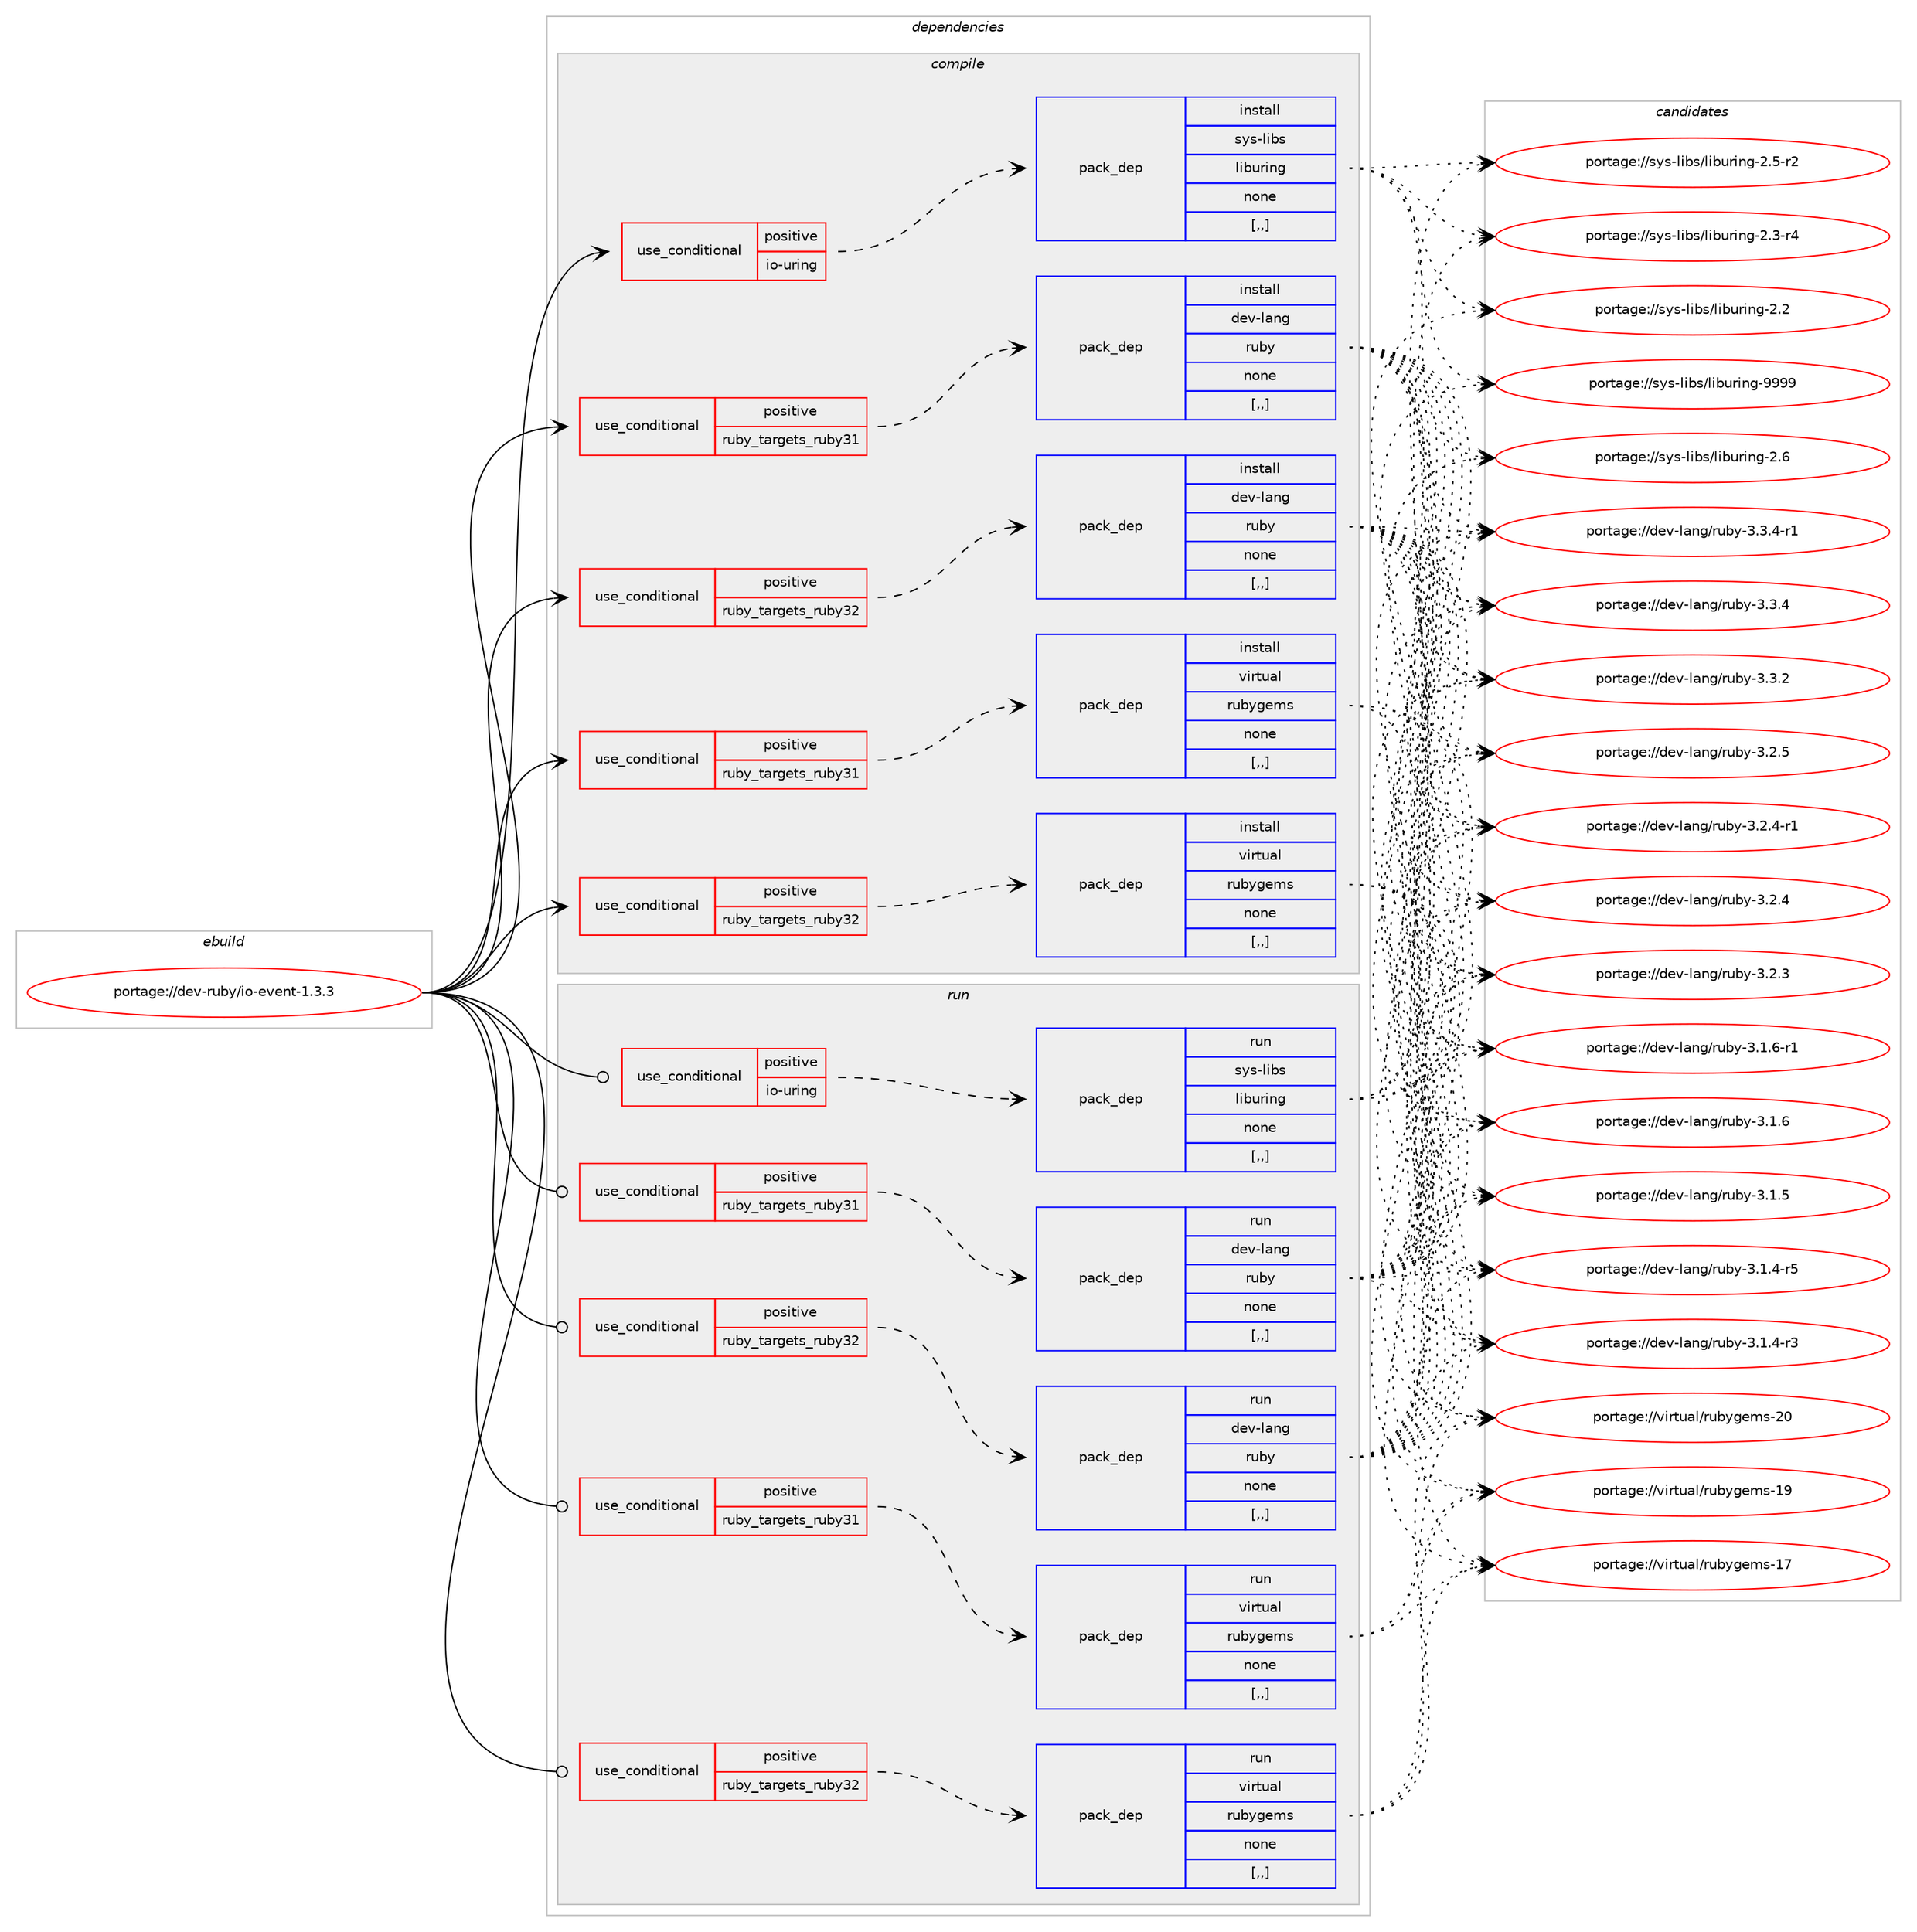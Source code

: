 digraph prolog {

# *************
# Graph options
# *************

newrank=true;
concentrate=true;
compound=true;
graph [rankdir=LR,fontname=Helvetica,fontsize=10,ranksep=1.5];#, ranksep=2.5, nodesep=0.2];
edge  [arrowhead=vee];
node  [fontname=Helvetica,fontsize=10];

# **********
# The ebuild
# **********

subgraph cluster_leftcol {
color=gray;
label=<<i>ebuild</i>>;
id [label="portage://dev-ruby/io-event-1.3.3", color=red, width=4, href="../dev-ruby/io-event-1.3.3.svg"];
}

# ****************
# The dependencies
# ****************

subgraph cluster_midcol {
color=gray;
label=<<i>dependencies</i>>;
subgraph cluster_compile {
fillcolor="#eeeeee";
style=filled;
label=<<i>compile</i>>;
subgraph cond49370 {
dependency187302 [label=<<TABLE BORDER="0" CELLBORDER="1" CELLSPACING="0" CELLPADDING="4"><TR><TD ROWSPAN="3" CELLPADDING="10">use_conditional</TD></TR><TR><TD>positive</TD></TR><TR><TD>io-uring</TD></TR></TABLE>>, shape=none, color=red];
subgraph pack136603 {
dependency187303 [label=<<TABLE BORDER="0" CELLBORDER="1" CELLSPACING="0" CELLPADDING="4" WIDTH="220"><TR><TD ROWSPAN="6" CELLPADDING="30">pack_dep</TD></TR><TR><TD WIDTH="110">install</TD></TR><TR><TD>sys-libs</TD></TR><TR><TD>liburing</TD></TR><TR><TD>none</TD></TR><TR><TD>[,,]</TD></TR></TABLE>>, shape=none, color=blue];
}
dependency187302:e -> dependency187303:w [weight=20,style="dashed",arrowhead="vee"];
}
id:e -> dependency187302:w [weight=20,style="solid",arrowhead="vee"];
subgraph cond49371 {
dependency187304 [label=<<TABLE BORDER="0" CELLBORDER="1" CELLSPACING="0" CELLPADDING="4"><TR><TD ROWSPAN="3" CELLPADDING="10">use_conditional</TD></TR><TR><TD>positive</TD></TR><TR><TD>ruby_targets_ruby31</TD></TR></TABLE>>, shape=none, color=red];
subgraph pack136604 {
dependency187305 [label=<<TABLE BORDER="0" CELLBORDER="1" CELLSPACING="0" CELLPADDING="4" WIDTH="220"><TR><TD ROWSPAN="6" CELLPADDING="30">pack_dep</TD></TR><TR><TD WIDTH="110">install</TD></TR><TR><TD>dev-lang</TD></TR><TR><TD>ruby</TD></TR><TR><TD>none</TD></TR><TR><TD>[,,]</TD></TR></TABLE>>, shape=none, color=blue];
}
dependency187304:e -> dependency187305:w [weight=20,style="dashed",arrowhead="vee"];
}
id:e -> dependency187304:w [weight=20,style="solid",arrowhead="vee"];
subgraph cond49372 {
dependency187306 [label=<<TABLE BORDER="0" CELLBORDER="1" CELLSPACING="0" CELLPADDING="4"><TR><TD ROWSPAN="3" CELLPADDING="10">use_conditional</TD></TR><TR><TD>positive</TD></TR><TR><TD>ruby_targets_ruby31</TD></TR></TABLE>>, shape=none, color=red];
subgraph pack136605 {
dependency187307 [label=<<TABLE BORDER="0" CELLBORDER="1" CELLSPACING="0" CELLPADDING="4" WIDTH="220"><TR><TD ROWSPAN="6" CELLPADDING="30">pack_dep</TD></TR><TR><TD WIDTH="110">install</TD></TR><TR><TD>virtual</TD></TR><TR><TD>rubygems</TD></TR><TR><TD>none</TD></TR><TR><TD>[,,]</TD></TR></TABLE>>, shape=none, color=blue];
}
dependency187306:e -> dependency187307:w [weight=20,style="dashed",arrowhead="vee"];
}
id:e -> dependency187306:w [weight=20,style="solid",arrowhead="vee"];
subgraph cond49373 {
dependency187308 [label=<<TABLE BORDER="0" CELLBORDER="1" CELLSPACING="0" CELLPADDING="4"><TR><TD ROWSPAN="3" CELLPADDING="10">use_conditional</TD></TR><TR><TD>positive</TD></TR><TR><TD>ruby_targets_ruby32</TD></TR></TABLE>>, shape=none, color=red];
subgraph pack136606 {
dependency187309 [label=<<TABLE BORDER="0" CELLBORDER="1" CELLSPACING="0" CELLPADDING="4" WIDTH="220"><TR><TD ROWSPAN="6" CELLPADDING="30">pack_dep</TD></TR><TR><TD WIDTH="110">install</TD></TR><TR><TD>dev-lang</TD></TR><TR><TD>ruby</TD></TR><TR><TD>none</TD></TR><TR><TD>[,,]</TD></TR></TABLE>>, shape=none, color=blue];
}
dependency187308:e -> dependency187309:w [weight=20,style="dashed",arrowhead="vee"];
}
id:e -> dependency187308:w [weight=20,style="solid",arrowhead="vee"];
subgraph cond49374 {
dependency187310 [label=<<TABLE BORDER="0" CELLBORDER="1" CELLSPACING="0" CELLPADDING="4"><TR><TD ROWSPAN="3" CELLPADDING="10">use_conditional</TD></TR><TR><TD>positive</TD></TR><TR><TD>ruby_targets_ruby32</TD></TR></TABLE>>, shape=none, color=red];
subgraph pack136607 {
dependency187311 [label=<<TABLE BORDER="0" CELLBORDER="1" CELLSPACING="0" CELLPADDING="4" WIDTH="220"><TR><TD ROWSPAN="6" CELLPADDING="30">pack_dep</TD></TR><TR><TD WIDTH="110">install</TD></TR><TR><TD>virtual</TD></TR><TR><TD>rubygems</TD></TR><TR><TD>none</TD></TR><TR><TD>[,,]</TD></TR></TABLE>>, shape=none, color=blue];
}
dependency187310:e -> dependency187311:w [weight=20,style="dashed",arrowhead="vee"];
}
id:e -> dependency187310:w [weight=20,style="solid",arrowhead="vee"];
}
subgraph cluster_compileandrun {
fillcolor="#eeeeee";
style=filled;
label=<<i>compile and run</i>>;
}
subgraph cluster_run {
fillcolor="#eeeeee";
style=filled;
label=<<i>run</i>>;
subgraph cond49375 {
dependency187312 [label=<<TABLE BORDER="0" CELLBORDER="1" CELLSPACING="0" CELLPADDING="4"><TR><TD ROWSPAN="3" CELLPADDING="10">use_conditional</TD></TR><TR><TD>positive</TD></TR><TR><TD>io-uring</TD></TR></TABLE>>, shape=none, color=red];
subgraph pack136608 {
dependency187313 [label=<<TABLE BORDER="0" CELLBORDER="1" CELLSPACING="0" CELLPADDING="4" WIDTH="220"><TR><TD ROWSPAN="6" CELLPADDING="30">pack_dep</TD></TR><TR><TD WIDTH="110">run</TD></TR><TR><TD>sys-libs</TD></TR><TR><TD>liburing</TD></TR><TR><TD>none</TD></TR><TR><TD>[,,]</TD></TR></TABLE>>, shape=none, color=blue];
}
dependency187312:e -> dependency187313:w [weight=20,style="dashed",arrowhead="vee"];
}
id:e -> dependency187312:w [weight=20,style="solid",arrowhead="odot"];
subgraph cond49376 {
dependency187314 [label=<<TABLE BORDER="0" CELLBORDER="1" CELLSPACING="0" CELLPADDING="4"><TR><TD ROWSPAN="3" CELLPADDING="10">use_conditional</TD></TR><TR><TD>positive</TD></TR><TR><TD>ruby_targets_ruby31</TD></TR></TABLE>>, shape=none, color=red];
subgraph pack136609 {
dependency187315 [label=<<TABLE BORDER="0" CELLBORDER="1" CELLSPACING="0" CELLPADDING="4" WIDTH="220"><TR><TD ROWSPAN="6" CELLPADDING="30">pack_dep</TD></TR><TR><TD WIDTH="110">run</TD></TR><TR><TD>dev-lang</TD></TR><TR><TD>ruby</TD></TR><TR><TD>none</TD></TR><TR><TD>[,,]</TD></TR></TABLE>>, shape=none, color=blue];
}
dependency187314:e -> dependency187315:w [weight=20,style="dashed",arrowhead="vee"];
}
id:e -> dependency187314:w [weight=20,style="solid",arrowhead="odot"];
subgraph cond49377 {
dependency187316 [label=<<TABLE BORDER="0" CELLBORDER="1" CELLSPACING="0" CELLPADDING="4"><TR><TD ROWSPAN="3" CELLPADDING="10">use_conditional</TD></TR><TR><TD>positive</TD></TR><TR><TD>ruby_targets_ruby31</TD></TR></TABLE>>, shape=none, color=red];
subgraph pack136610 {
dependency187317 [label=<<TABLE BORDER="0" CELLBORDER="1" CELLSPACING="0" CELLPADDING="4" WIDTH="220"><TR><TD ROWSPAN="6" CELLPADDING="30">pack_dep</TD></TR><TR><TD WIDTH="110">run</TD></TR><TR><TD>virtual</TD></TR><TR><TD>rubygems</TD></TR><TR><TD>none</TD></TR><TR><TD>[,,]</TD></TR></TABLE>>, shape=none, color=blue];
}
dependency187316:e -> dependency187317:w [weight=20,style="dashed",arrowhead="vee"];
}
id:e -> dependency187316:w [weight=20,style="solid",arrowhead="odot"];
subgraph cond49378 {
dependency187318 [label=<<TABLE BORDER="0" CELLBORDER="1" CELLSPACING="0" CELLPADDING="4"><TR><TD ROWSPAN="3" CELLPADDING="10">use_conditional</TD></TR><TR><TD>positive</TD></TR><TR><TD>ruby_targets_ruby32</TD></TR></TABLE>>, shape=none, color=red];
subgraph pack136611 {
dependency187319 [label=<<TABLE BORDER="0" CELLBORDER="1" CELLSPACING="0" CELLPADDING="4" WIDTH="220"><TR><TD ROWSPAN="6" CELLPADDING="30">pack_dep</TD></TR><TR><TD WIDTH="110">run</TD></TR><TR><TD>dev-lang</TD></TR><TR><TD>ruby</TD></TR><TR><TD>none</TD></TR><TR><TD>[,,]</TD></TR></TABLE>>, shape=none, color=blue];
}
dependency187318:e -> dependency187319:w [weight=20,style="dashed",arrowhead="vee"];
}
id:e -> dependency187318:w [weight=20,style="solid",arrowhead="odot"];
subgraph cond49379 {
dependency187320 [label=<<TABLE BORDER="0" CELLBORDER="1" CELLSPACING="0" CELLPADDING="4"><TR><TD ROWSPAN="3" CELLPADDING="10">use_conditional</TD></TR><TR><TD>positive</TD></TR><TR><TD>ruby_targets_ruby32</TD></TR></TABLE>>, shape=none, color=red];
subgraph pack136612 {
dependency187321 [label=<<TABLE BORDER="0" CELLBORDER="1" CELLSPACING="0" CELLPADDING="4" WIDTH="220"><TR><TD ROWSPAN="6" CELLPADDING="30">pack_dep</TD></TR><TR><TD WIDTH="110">run</TD></TR><TR><TD>virtual</TD></TR><TR><TD>rubygems</TD></TR><TR><TD>none</TD></TR><TR><TD>[,,]</TD></TR></TABLE>>, shape=none, color=blue];
}
dependency187320:e -> dependency187321:w [weight=20,style="dashed",arrowhead="vee"];
}
id:e -> dependency187320:w [weight=20,style="solid",arrowhead="odot"];
}
}

# **************
# The candidates
# **************

subgraph cluster_choices {
rank=same;
color=gray;
label=<<i>candidates</i>>;

subgraph choice136603 {
color=black;
nodesep=1;
choice115121115451081059811547108105981171141051101034557575757 [label="portage://sys-libs/liburing-9999", color=red, width=4,href="../sys-libs/liburing-9999.svg"];
choice1151211154510810598115471081059811711410511010345504654 [label="portage://sys-libs/liburing-2.6", color=red, width=4,href="../sys-libs/liburing-2.6.svg"];
choice11512111545108105981154710810598117114105110103455046534511450 [label="portage://sys-libs/liburing-2.5-r2", color=red, width=4,href="../sys-libs/liburing-2.5-r2.svg"];
choice11512111545108105981154710810598117114105110103455046514511452 [label="portage://sys-libs/liburing-2.3-r4", color=red, width=4,href="../sys-libs/liburing-2.3-r4.svg"];
choice1151211154510810598115471081059811711410511010345504650 [label="portage://sys-libs/liburing-2.2", color=red, width=4,href="../sys-libs/liburing-2.2.svg"];
dependency187303:e -> choice115121115451081059811547108105981171141051101034557575757:w [style=dotted,weight="100"];
dependency187303:e -> choice1151211154510810598115471081059811711410511010345504654:w [style=dotted,weight="100"];
dependency187303:e -> choice11512111545108105981154710810598117114105110103455046534511450:w [style=dotted,weight="100"];
dependency187303:e -> choice11512111545108105981154710810598117114105110103455046514511452:w [style=dotted,weight="100"];
dependency187303:e -> choice1151211154510810598115471081059811711410511010345504650:w [style=dotted,weight="100"];
}
subgraph choice136604 {
color=black;
nodesep=1;
choice100101118451089711010347114117981214551465146524511449 [label="portage://dev-lang/ruby-3.3.4-r1", color=red, width=4,href="../dev-lang/ruby-3.3.4-r1.svg"];
choice10010111845108971101034711411798121455146514652 [label="portage://dev-lang/ruby-3.3.4", color=red, width=4,href="../dev-lang/ruby-3.3.4.svg"];
choice10010111845108971101034711411798121455146514650 [label="portage://dev-lang/ruby-3.3.2", color=red, width=4,href="../dev-lang/ruby-3.3.2.svg"];
choice10010111845108971101034711411798121455146504653 [label="portage://dev-lang/ruby-3.2.5", color=red, width=4,href="../dev-lang/ruby-3.2.5.svg"];
choice100101118451089711010347114117981214551465046524511449 [label="portage://dev-lang/ruby-3.2.4-r1", color=red, width=4,href="../dev-lang/ruby-3.2.4-r1.svg"];
choice10010111845108971101034711411798121455146504652 [label="portage://dev-lang/ruby-3.2.4", color=red, width=4,href="../dev-lang/ruby-3.2.4.svg"];
choice10010111845108971101034711411798121455146504651 [label="portage://dev-lang/ruby-3.2.3", color=red, width=4,href="../dev-lang/ruby-3.2.3.svg"];
choice100101118451089711010347114117981214551464946544511449 [label="portage://dev-lang/ruby-3.1.6-r1", color=red, width=4,href="../dev-lang/ruby-3.1.6-r1.svg"];
choice10010111845108971101034711411798121455146494654 [label="portage://dev-lang/ruby-3.1.6", color=red, width=4,href="../dev-lang/ruby-3.1.6.svg"];
choice10010111845108971101034711411798121455146494653 [label="portage://dev-lang/ruby-3.1.5", color=red, width=4,href="../dev-lang/ruby-3.1.5.svg"];
choice100101118451089711010347114117981214551464946524511453 [label="portage://dev-lang/ruby-3.1.4-r5", color=red, width=4,href="../dev-lang/ruby-3.1.4-r5.svg"];
choice100101118451089711010347114117981214551464946524511451 [label="portage://dev-lang/ruby-3.1.4-r3", color=red, width=4,href="../dev-lang/ruby-3.1.4-r3.svg"];
dependency187305:e -> choice100101118451089711010347114117981214551465146524511449:w [style=dotted,weight="100"];
dependency187305:e -> choice10010111845108971101034711411798121455146514652:w [style=dotted,weight="100"];
dependency187305:e -> choice10010111845108971101034711411798121455146514650:w [style=dotted,weight="100"];
dependency187305:e -> choice10010111845108971101034711411798121455146504653:w [style=dotted,weight="100"];
dependency187305:e -> choice100101118451089711010347114117981214551465046524511449:w [style=dotted,weight="100"];
dependency187305:e -> choice10010111845108971101034711411798121455146504652:w [style=dotted,weight="100"];
dependency187305:e -> choice10010111845108971101034711411798121455146504651:w [style=dotted,weight="100"];
dependency187305:e -> choice100101118451089711010347114117981214551464946544511449:w [style=dotted,weight="100"];
dependency187305:e -> choice10010111845108971101034711411798121455146494654:w [style=dotted,weight="100"];
dependency187305:e -> choice10010111845108971101034711411798121455146494653:w [style=dotted,weight="100"];
dependency187305:e -> choice100101118451089711010347114117981214551464946524511453:w [style=dotted,weight="100"];
dependency187305:e -> choice100101118451089711010347114117981214551464946524511451:w [style=dotted,weight="100"];
}
subgraph choice136605 {
color=black;
nodesep=1;
choice118105114116117971084711411798121103101109115455048 [label="portage://virtual/rubygems-20", color=red, width=4,href="../virtual/rubygems-20.svg"];
choice118105114116117971084711411798121103101109115454957 [label="portage://virtual/rubygems-19", color=red, width=4,href="../virtual/rubygems-19.svg"];
choice118105114116117971084711411798121103101109115454955 [label="portage://virtual/rubygems-17", color=red, width=4,href="../virtual/rubygems-17.svg"];
dependency187307:e -> choice118105114116117971084711411798121103101109115455048:w [style=dotted,weight="100"];
dependency187307:e -> choice118105114116117971084711411798121103101109115454957:w [style=dotted,weight="100"];
dependency187307:e -> choice118105114116117971084711411798121103101109115454955:w [style=dotted,weight="100"];
}
subgraph choice136606 {
color=black;
nodesep=1;
choice100101118451089711010347114117981214551465146524511449 [label="portage://dev-lang/ruby-3.3.4-r1", color=red, width=4,href="../dev-lang/ruby-3.3.4-r1.svg"];
choice10010111845108971101034711411798121455146514652 [label="portage://dev-lang/ruby-3.3.4", color=red, width=4,href="../dev-lang/ruby-3.3.4.svg"];
choice10010111845108971101034711411798121455146514650 [label="portage://dev-lang/ruby-3.3.2", color=red, width=4,href="../dev-lang/ruby-3.3.2.svg"];
choice10010111845108971101034711411798121455146504653 [label="portage://dev-lang/ruby-3.2.5", color=red, width=4,href="../dev-lang/ruby-3.2.5.svg"];
choice100101118451089711010347114117981214551465046524511449 [label="portage://dev-lang/ruby-3.2.4-r1", color=red, width=4,href="../dev-lang/ruby-3.2.4-r1.svg"];
choice10010111845108971101034711411798121455146504652 [label="portage://dev-lang/ruby-3.2.4", color=red, width=4,href="../dev-lang/ruby-3.2.4.svg"];
choice10010111845108971101034711411798121455146504651 [label="portage://dev-lang/ruby-3.2.3", color=red, width=4,href="../dev-lang/ruby-3.2.3.svg"];
choice100101118451089711010347114117981214551464946544511449 [label="portage://dev-lang/ruby-3.1.6-r1", color=red, width=4,href="../dev-lang/ruby-3.1.6-r1.svg"];
choice10010111845108971101034711411798121455146494654 [label="portage://dev-lang/ruby-3.1.6", color=red, width=4,href="../dev-lang/ruby-3.1.6.svg"];
choice10010111845108971101034711411798121455146494653 [label="portage://dev-lang/ruby-3.1.5", color=red, width=4,href="../dev-lang/ruby-3.1.5.svg"];
choice100101118451089711010347114117981214551464946524511453 [label="portage://dev-lang/ruby-3.1.4-r5", color=red, width=4,href="../dev-lang/ruby-3.1.4-r5.svg"];
choice100101118451089711010347114117981214551464946524511451 [label="portage://dev-lang/ruby-3.1.4-r3", color=red, width=4,href="../dev-lang/ruby-3.1.4-r3.svg"];
dependency187309:e -> choice100101118451089711010347114117981214551465146524511449:w [style=dotted,weight="100"];
dependency187309:e -> choice10010111845108971101034711411798121455146514652:w [style=dotted,weight="100"];
dependency187309:e -> choice10010111845108971101034711411798121455146514650:w [style=dotted,weight="100"];
dependency187309:e -> choice10010111845108971101034711411798121455146504653:w [style=dotted,weight="100"];
dependency187309:e -> choice100101118451089711010347114117981214551465046524511449:w [style=dotted,weight="100"];
dependency187309:e -> choice10010111845108971101034711411798121455146504652:w [style=dotted,weight="100"];
dependency187309:e -> choice10010111845108971101034711411798121455146504651:w [style=dotted,weight="100"];
dependency187309:e -> choice100101118451089711010347114117981214551464946544511449:w [style=dotted,weight="100"];
dependency187309:e -> choice10010111845108971101034711411798121455146494654:w [style=dotted,weight="100"];
dependency187309:e -> choice10010111845108971101034711411798121455146494653:w [style=dotted,weight="100"];
dependency187309:e -> choice100101118451089711010347114117981214551464946524511453:w [style=dotted,weight="100"];
dependency187309:e -> choice100101118451089711010347114117981214551464946524511451:w [style=dotted,weight="100"];
}
subgraph choice136607 {
color=black;
nodesep=1;
choice118105114116117971084711411798121103101109115455048 [label="portage://virtual/rubygems-20", color=red, width=4,href="../virtual/rubygems-20.svg"];
choice118105114116117971084711411798121103101109115454957 [label="portage://virtual/rubygems-19", color=red, width=4,href="../virtual/rubygems-19.svg"];
choice118105114116117971084711411798121103101109115454955 [label="portage://virtual/rubygems-17", color=red, width=4,href="../virtual/rubygems-17.svg"];
dependency187311:e -> choice118105114116117971084711411798121103101109115455048:w [style=dotted,weight="100"];
dependency187311:e -> choice118105114116117971084711411798121103101109115454957:w [style=dotted,weight="100"];
dependency187311:e -> choice118105114116117971084711411798121103101109115454955:w [style=dotted,weight="100"];
}
subgraph choice136608 {
color=black;
nodesep=1;
choice115121115451081059811547108105981171141051101034557575757 [label="portage://sys-libs/liburing-9999", color=red, width=4,href="../sys-libs/liburing-9999.svg"];
choice1151211154510810598115471081059811711410511010345504654 [label="portage://sys-libs/liburing-2.6", color=red, width=4,href="../sys-libs/liburing-2.6.svg"];
choice11512111545108105981154710810598117114105110103455046534511450 [label="portage://sys-libs/liburing-2.5-r2", color=red, width=4,href="../sys-libs/liburing-2.5-r2.svg"];
choice11512111545108105981154710810598117114105110103455046514511452 [label="portage://sys-libs/liburing-2.3-r4", color=red, width=4,href="../sys-libs/liburing-2.3-r4.svg"];
choice1151211154510810598115471081059811711410511010345504650 [label="portage://sys-libs/liburing-2.2", color=red, width=4,href="../sys-libs/liburing-2.2.svg"];
dependency187313:e -> choice115121115451081059811547108105981171141051101034557575757:w [style=dotted,weight="100"];
dependency187313:e -> choice1151211154510810598115471081059811711410511010345504654:w [style=dotted,weight="100"];
dependency187313:e -> choice11512111545108105981154710810598117114105110103455046534511450:w [style=dotted,weight="100"];
dependency187313:e -> choice11512111545108105981154710810598117114105110103455046514511452:w [style=dotted,weight="100"];
dependency187313:e -> choice1151211154510810598115471081059811711410511010345504650:w [style=dotted,weight="100"];
}
subgraph choice136609 {
color=black;
nodesep=1;
choice100101118451089711010347114117981214551465146524511449 [label="portage://dev-lang/ruby-3.3.4-r1", color=red, width=4,href="../dev-lang/ruby-3.3.4-r1.svg"];
choice10010111845108971101034711411798121455146514652 [label="portage://dev-lang/ruby-3.3.4", color=red, width=4,href="../dev-lang/ruby-3.3.4.svg"];
choice10010111845108971101034711411798121455146514650 [label="portage://dev-lang/ruby-3.3.2", color=red, width=4,href="../dev-lang/ruby-3.3.2.svg"];
choice10010111845108971101034711411798121455146504653 [label="portage://dev-lang/ruby-3.2.5", color=red, width=4,href="../dev-lang/ruby-3.2.5.svg"];
choice100101118451089711010347114117981214551465046524511449 [label="portage://dev-lang/ruby-3.2.4-r1", color=red, width=4,href="../dev-lang/ruby-3.2.4-r1.svg"];
choice10010111845108971101034711411798121455146504652 [label="portage://dev-lang/ruby-3.2.4", color=red, width=4,href="../dev-lang/ruby-3.2.4.svg"];
choice10010111845108971101034711411798121455146504651 [label="portage://dev-lang/ruby-3.2.3", color=red, width=4,href="../dev-lang/ruby-3.2.3.svg"];
choice100101118451089711010347114117981214551464946544511449 [label="portage://dev-lang/ruby-3.1.6-r1", color=red, width=4,href="../dev-lang/ruby-3.1.6-r1.svg"];
choice10010111845108971101034711411798121455146494654 [label="portage://dev-lang/ruby-3.1.6", color=red, width=4,href="../dev-lang/ruby-3.1.6.svg"];
choice10010111845108971101034711411798121455146494653 [label="portage://dev-lang/ruby-3.1.5", color=red, width=4,href="../dev-lang/ruby-3.1.5.svg"];
choice100101118451089711010347114117981214551464946524511453 [label="portage://dev-lang/ruby-3.1.4-r5", color=red, width=4,href="../dev-lang/ruby-3.1.4-r5.svg"];
choice100101118451089711010347114117981214551464946524511451 [label="portage://dev-lang/ruby-3.1.4-r3", color=red, width=4,href="../dev-lang/ruby-3.1.4-r3.svg"];
dependency187315:e -> choice100101118451089711010347114117981214551465146524511449:w [style=dotted,weight="100"];
dependency187315:e -> choice10010111845108971101034711411798121455146514652:w [style=dotted,weight="100"];
dependency187315:e -> choice10010111845108971101034711411798121455146514650:w [style=dotted,weight="100"];
dependency187315:e -> choice10010111845108971101034711411798121455146504653:w [style=dotted,weight="100"];
dependency187315:e -> choice100101118451089711010347114117981214551465046524511449:w [style=dotted,weight="100"];
dependency187315:e -> choice10010111845108971101034711411798121455146504652:w [style=dotted,weight="100"];
dependency187315:e -> choice10010111845108971101034711411798121455146504651:w [style=dotted,weight="100"];
dependency187315:e -> choice100101118451089711010347114117981214551464946544511449:w [style=dotted,weight="100"];
dependency187315:e -> choice10010111845108971101034711411798121455146494654:w [style=dotted,weight="100"];
dependency187315:e -> choice10010111845108971101034711411798121455146494653:w [style=dotted,weight="100"];
dependency187315:e -> choice100101118451089711010347114117981214551464946524511453:w [style=dotted,weight="100"];
dependency187315:e -> choice100101118451089711010347114117981214551464946524511451:w [style=dotted,weight="100"];
}
subgraph choice136610 {
color=black;
nodesep=1;
choice118105114116117971084711411798121103101109115455048 [label="portage://virtual/rubygems-20", color=red, width=4,href="../virtual/rubygems-20.svg"];
choice118105114116117971084711411798121103101109115454957 [label="portage://virtual/rubygems-19", color=red, width=4,href="../virtual/rubygems-19.svg"];
choice118105114116117971084711411798121103101109115454955 [label="portage://virtual/rubygems-17", color=red, width=4,href="../virtual/rubygems-17.svg"];
dependency187317:e -> choice118105114116117971084711411798121103101109115455048:w [style=dotted,weight="100"];
dependency187317:e -> choice118105114116117971084711411798121103101109115454957:w [style=dotted,weight="100"];
dependency187317:e -> choice118105114116117971084711411798121103101109115454955:w [style=dotted,weight="100"];
}
subgraph choice136611 {
color=black;
nodesep=1;
choice100101118451089711010347114117981214551465146524511449 [label="portage://dev-lang/ruby-3.3.4-r1", color=red, width=4,href="../dev-lang/ruby-3.3.4-r1.svg"];
choice10010111845108971101034711411798121455146514652 [label="portage://dev-lang/ruby-3.3.4", color=red, width=4,href="../dev-lang/ruby-3.3.4.svg"];
choice10010111845108971101034711411798121455146514650 [label="portage://dev-lang/ruby-3.3.2", color=red, width=4,href="../dev-lang/ruby-3.3.2.svg"];
choice10010111845108971101034711411798121455146504653 [label="portage://dev-lang/ruby-3.2.5", color=red, width=4,href="../dev-lang/ruby-3.2.5.svg"];
choice100101118451089711010347114117981214551465046524511449 [label="portage://dev-lang/ruby-3.2.4-r1", color=red, width=4,href="../dev-lang/ruby-3.2.4-r1.svg"];
choice10010111845108971101034711411798121455146504652 [label="portage://dev-lang/ruby-3.2.4", color=red, width=4,href="../dev-lang/ruby-3.2.4.svg"];
choice10010111845108971101034711411798121455146504651 [label="portage://dev-lang/ruby-3.2.3", color=red, width=4,href="../dev-lang/ruby-3.2.3.svg"];
choice100101118451089711010347114117981214551464946544511449 [label="portage://dev-lang/ruby-3.1.6-r1", color=red, width=4,href="../dev-lang/ruby-3.1.6-r1.svg"];
choice10010111845108971101034711411798121455146494654 [label="portage://dev-lang/ruby-3.1.6", color=red, width=4,href="../dev-lang/ruby-3.1.6.svg"];
choice10010111845108971101034711411798121455146494653 [label="portage://dev-lang/ruby-3.1.5", color=red, width=4,href="../dev-lang/ruby-3.1.5.svg"];
choice100101118451089711010347114117981214551464946524511453 [label="portage://dev-lang/ruby-3.1.4-r5", color=red, width=4,href="../dev-lang/ruby-3.1.4-r5.svg"];
choice100101118451089711010347114117981214551464946524511451 [label="portage://dev-lang/ruby-3.1.4-r3", color=red, width=4,href="../dev-lang/ruby-3.1.4-r3.svg"];
dependency187319:e -> choice100101118451089711010347114117981214551465146524511449:w [style=dotted,weight="100"];
dependency187319:e -> choice10010111845108971101034711411798121455146514652:w [style=dotted,weight="100"];
dependency187319:e -> choice10010111845108971101034711411798121455146514650:w [style=dotted,weight="100"];
dependency187319:e -> choice10010111845108971101034711411798121455146504653:w [style=dotted,weight="100"];
dependency187319:e -> choice100101118451089711010347114117981214551465046524511449:w [style=dotted,weight="100"];
dependency187319:e -> choice10010111845108971101034711411798121455146504652:w [style=dotted,weight="100"];
dependency187319:e -> choice10010111845108971101034711411798121455146504651:w [style=dotted,weight="100"];
dependency187319:e -> choice100101118451089711010347114117981214551464946544511449:w [style=dotted,weight="100"];
dependency187319:e -> choice10010111845108971101034711411798121455146494654:w [style=dotted,weight="100"];
dependency187319:e -> choice10010111845108971101034711411798121455146494653:w [style=dotted,weight="100"];
dependency187319:e -> choice100101118451089711010347114117981214551464946524511453:w [style=dotted,weight="100"];
dependency187319:e -> choice100101118451089711010347114117981214551464946524511451:w [style=dotted,weight="100"];
}
subgraph choice136612 {
color=black;
nodesep=1;
choice118105114116117971084711411798121103101109115455048 [label="portage://virtual/rubygems-20", color=red, width=4,href="../virtual/rubygems-20.svg"];
choice118105114116117971084711411798121103101109115454957 [label="portage://virtual/rubygems-19", color=red, width=4,href="../virtual/rubygems-19.svg"];
choice118105114116117971084711411798121103101109115454955 [label="portage://virtual/rubygems-17", color=red, width=4,href="../virtual/rubygems-17.svg"];
dependency187321:e -> choice118105114116117971084711411798121103101109115455048:w [style=dotted,weight="100"];
dependency187321:e -> choice118105114116117971084711411798121103101109115454957:w [style=dotted,weight="100"];
dependency187321:e -> choice118105114116117971084711411798121103101109115454955:w [style=dotted,weight="100"];
}
}

}
